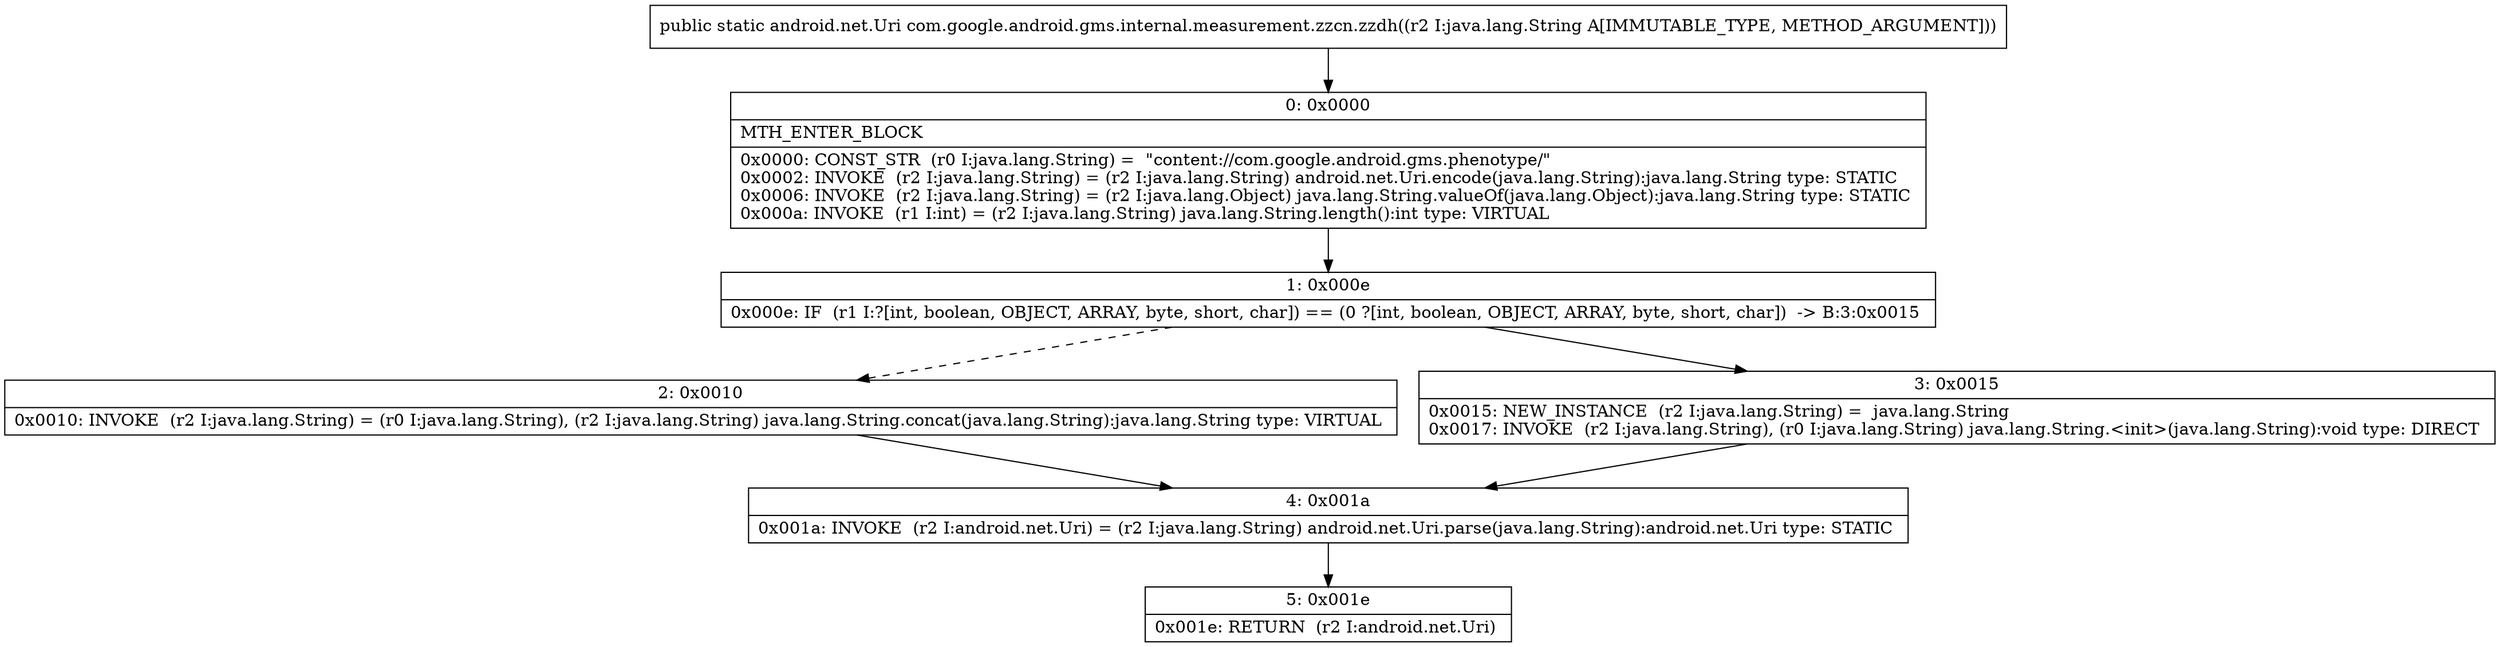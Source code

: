 digraph "CFG forcom.google.android.gms.internal.measurement.zzcn.zzdh(Ljava\/lang\/String;)Landroid\/net\/Uri;" {
Node_0 [shape=record,label="{0\:\ 0x0000|MTH_ENTER_BLOCK\l|0x0000: CONST_STR  (r0 I:java.lang.String) =  \"content:\/\/com.google.android.gms.phenotype\/\" \l0x0002: INVOKE  (r2 I:java.lang.String) = (r2 I:java.lang.String) android.net.Uri.encode(java.lang.String):java.lang.String type: STATIC \l0x0006: INVOKE  (r2 I:java.lang.String) = (r2 I:java.lang.Object) java.lang.String.valueOf(java.lang.Object):java.lang.String type: STATIC \l0x000a: INVOKE  (r1 I:int) = (r2 I:java.lang.String) java.lang.String.length():int type: VIRTUAL \l}"];
Node_1 [shape=record,label="{1\:\ 0x000e|0x000e: IF  (r1 I:?[int, boolean, OBJECT, ARRAY, byte, short, char]) == (0 ?[int, boolean, OBJECT, ARRAY, byte, short, char])  \-\> B:3:0x0015 \l}"];
Node_2 [shape=record,label="{2\:\ 0x0010|0x0010: INVOKE  (r2 I:java.lang.String) = (r0 I:java.lang.String), (r2 I:java.lang.String) java.lang.String.concat(java.lang.String):java.lang.String type: VIRTUAL \l}"];
Node_3 [shape=record,label="{3\:\ 0x0015|0x0015: NEW_INSTANCE  (r2 I:java.lang.String) =  java.lang.String \l0x0017: INVOKE  (r2 I:java.lang.String), (r0 I:java.lang.String) java.lang.String.\<init\>(java.lang.String):void type: DIRECT \l}"];
Node_4 [shape=record,label="{4\:\ 0x001a|0x001a: INVOKE  (r2 I:android.net.Uri) = (r2 I:java.lang.String) android.net.Uri.parse(java.lang.String):android.net.Uri type: STATIC \l}"];
Node_5 [shape=record,label="{5\:\ 0x001e|0x001e: RETURN  (r2 I:android.net.Uri) \l}"];
MethodNode[shape=record,label="{public static android.net.Uri com.google.android.gms.internal.measurement.zzcn.zzdh((r2 I:java.lang.String A[IMMUTABLE_TYPE, METHOD_ARGUMENT])) }"];
MethodNode -> Node_0;
Node_0 -> Node_1;
Node_1 -> Node_2[style=dashed];
Node_1 -> Node_3;
Node_2 -> Node_4;
Node_3 -> Node_4;
Node_4 -> Node_5;
}

